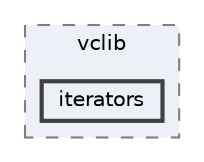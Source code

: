digraph "/home/runner/work/vclib/vclib/include/vclib/iterators"
{
 // LATEX_PDF_SIZE
  bgcolor="transparent";
  edge [fontname=Helvetica,fontsize=10,labelfontname=Helvetica,labelfontsize=10];
  node [fontname=Helvetica,fontsize=10,shape=box,height=0.2,width=0.4];
  compound=true
  subgraph clusterdir_d2fdbf172f8ae9790b339bfcb66b3af7 {
    graph [ bgcolor="#edf0f7", pencolor="grey50", label="vclib", fontname=Helvetica,fontsize=10 style="filled,dashed", URL="dir_d2fdbf172f8ae9790b339bfcb66b3af7.html",tooltip=""]
  dir_48539028f9f417e400eda4b9af7b4212 [label="iterators", fillcolor="#edf0f7", color="grey25", style="filled,bold", URL="dir_48539028f9f417e400eda4b9af7b4212.html",tooltip=""];
  }
}
